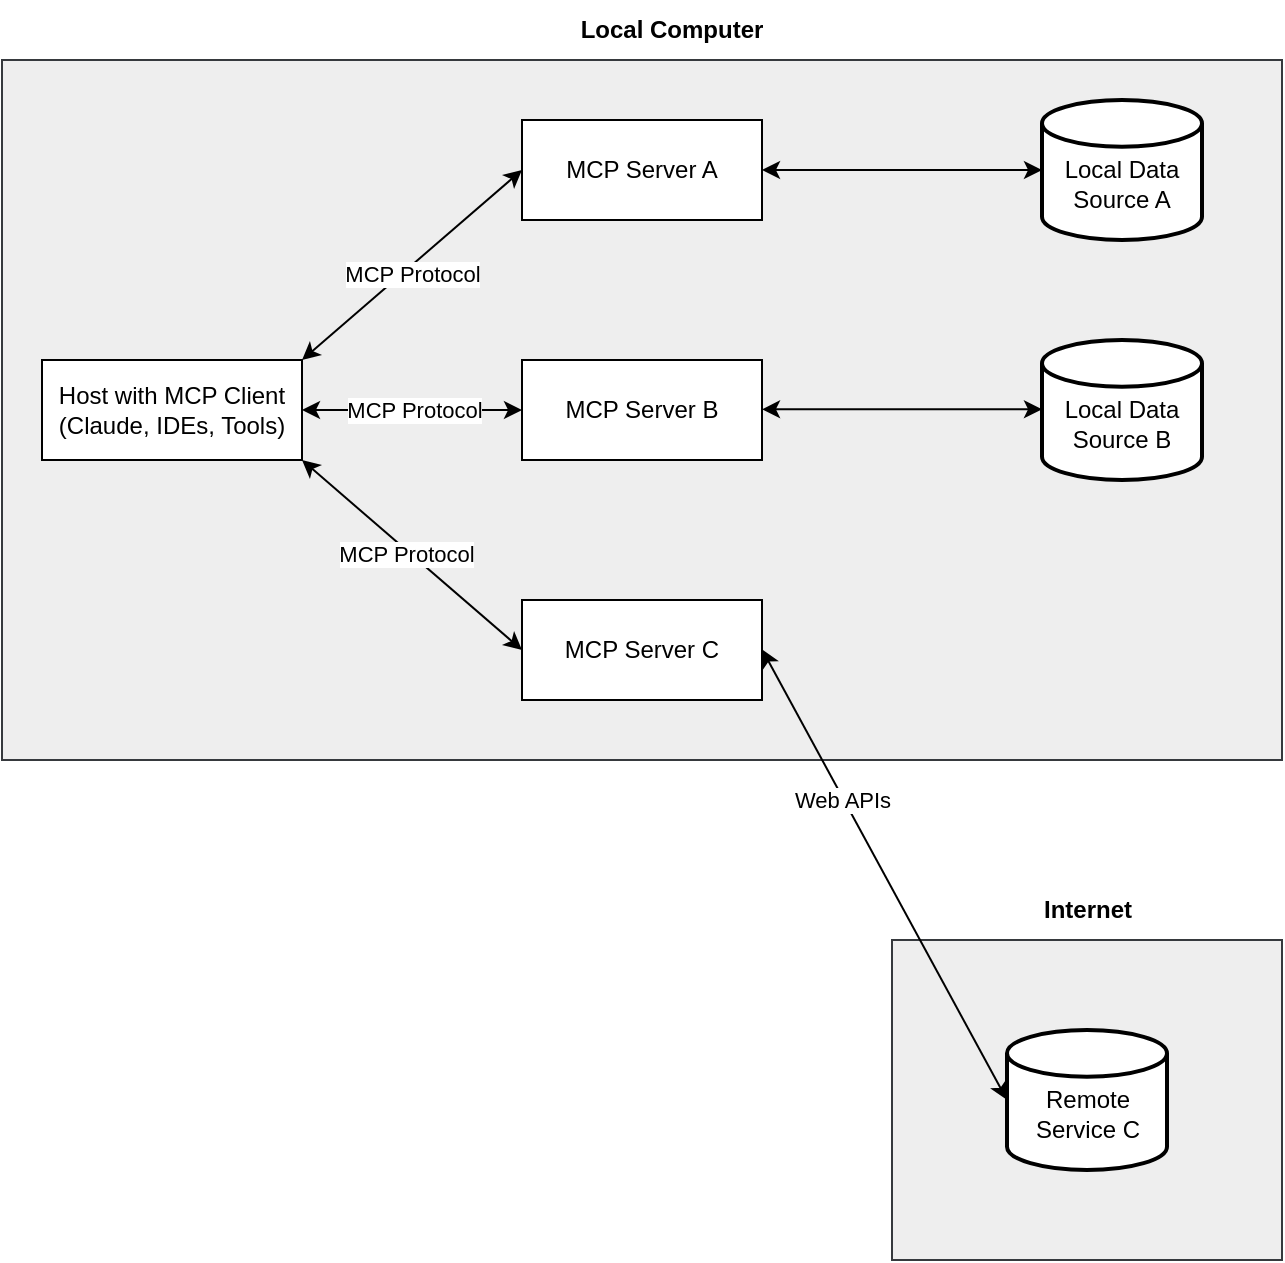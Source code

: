 <mxfile version="26.2.14" pages="2">
  <diagram name="Page-1" id="CwYuQARalTDv6eNAu96V">
    <mxGraphModel dx="2037" dy="1061" grid="1" gridSize="10" guides="1" tooltips="1" connect="1" arrows="1" fold="1" page="1" pageScale="1" pageWidth="850" pageHeight="1100" math="0" shadow="0">
      <root>
        <mxCell id="0" />
        <mxCell id="1" parent="0" />
        <mxCell id="bZ98sKLpUIklZAlVgXFt-26" value="" style="rounded=0;whiteSpace=wrap;html=1;fillColor=#eeeeee;strokeColor=#36393d;" vertex="1" parent="1">
          <mxGeometry x="535" y="610" width="195" height="160" as="geometry" />
        </mxCell>
        <mxCell id="bZ98sKLpUIklZAlVgXFt-22" value="" style="rounded=0;whiteSpace=wrap;html=1;fillColor=#eeeeee;strokeColor=#36393d;" vertex="1" parent="1">
          <mxGeometry x="90" y="170" width="640" height="350" as="geometry" />
        </mxCell>
        <mxCell id="bZ98sKLpUIklZAlVgXFt-1" value="Host with MCP Client (Claude, IDEs, Tools)" style="rounded=0;whiteSpace=wrap;html=1;" vertex="1" parent="1">
          <mxGeometry x="110" y="320" width="130" height="50" as="geometry" />
        </mxCell>
        <mxCell id="bZ98sKLpUIklZAlVgXFt-2" value="MCP Server A" style="rounded=0;whiteSpace=wrap;html=1;" vertex="1" parent="1">
          <mxGeometry x="350" y="200" width="120" height="50" as="geometry" />
        </mxCell>
        <mxCell id="bZ98sKLpUIklZAlVgXFt-3" value="MCP Server B" style="rounded=0;whiteSpace=wrap;html=1;" vertex="1" parent="1">
          <mxGeometry x="350" y="320" width="120" height="50" as="geometry" />
        </mxCell>
        <mxCell id="bZ98sKLpUIklZAlVgXFt-4" value="MCP Server C" style="rounded=0;whiteSpace=wrap;html=1;" vertex="1" parent="1">
          <mxGeometry x="350" y="440" width="120" height="50" as="geometry" />
        </mxCell>
        <mxCell id="bZ98sKLpUIklZAlVgXFt-5" value="" style="endArrow=classic;startArrow=classic;html=1;rounded=0;exitX=1;exitY=0;exitDx=0;exitDy=0;entryX=0;entryY=0.5;entryDx=0;entryDy=0;" edge="1" parent="1" source="bZ98sKLpUIklZAlVgXFt-1" target="bZ98sKLpUIklZAlVgXFt-2">
          <mxGeometry width="50" height="50" relative="1" as="geometry">
            <mxPoint x="300" y="280" as="sourcePoint" />
            <mxPoint x="290" y="260.857" as="targetPoint" />
            <Array as="points" />
          </mxGeometry>
        </mxCell>
        <mxCell id="bZ98sKLpUIklZAlVgXFt-10" value="MCP Protocol" style="edgeLabel;html=1;align=center;verticalAlign=middle;resizable=0;points=[];" vertex="1" connectable="0" parent="bZ98sKLpUIklZAlVgXFt-5">
          <mxGeometry x="-0.041" y="-3" relative="1" as="geometry">
            <mxPoint as="offset" />
          </mxGeometry>
        </mxCell>
        <mxCell id="bZ98sKLpUIklZAlVgXFt-8" value="" style="endArrow=classic;startArrow=classic;html=1;rounded=0;exitX=1;exitY=0.5;exitDx=0;exitDy=0;entryX=0;entryY=0.5;entryDx=0;entryDy=0;" edge="1" parent="1" source="bZ98sKLpUIklZAlVgXFt-1" target="bZ98sKLpUIklZAlVgXFt-3">
          <mxGeometry width="50" height="50" relative="1" as="geometry">
            <mxPoint x="250" y="355" as="sourcePoint" />
            <mxPoint x="360" y="235" as="targetPoint" />
            <Array as="points" />
          </mxGeometry>
        </mxCell>
        <mxCell id="bZ98sKLpUIklZAlVgXFt-11" value="MCP Protocol" style="edgeLabel;html=1;align=center;verticalAlign=middle;resizable=0;points=[];" vertex="1" connectable="0" parent="bZ98sKLpUIklZAlVgXFt-8">
          <mxGeometry x="0.018" y="-2" relative="1" as="geometry">
            <mxPoint y="-2" as="offset" />
          </mxGeometry>
        </mxCell>
        <mxCell id="bZ98sKLpUIklZAlVgXFt-9" value="" style="endArrow=classic;startArrow=classic;html=1;rounded=0;exitX=1;exitY=0.5;exitDx=0;exitDy=0;entryX=0;entryY=0.5;entryDx=0;entryDy=0;" edge="1" parent="1" target="bZ98sKLpUIklZAlVgXFt-4">
          <mxGeometry width="50" height="50" relative="1" as="geometry">
            <mxPoint x="240" y="370" as="sourcePoint" />
            <mxPoint x="350" y="370" as="targetPoint" />
            <Array as="points" />
          </mxGeometry>
        </mxCell>
        <mxCell id="bZ98sKLpUIklZAlVgXFt-12" value="MCP Protocol" style="edgeLabel;html=1;align=center;verticalAlign=middle;resizable=0;points=[];" vertex="1" connectable="0" parent="bZ98sKLpUIklZAlVgXFt-9">
          <mxGeometry x="-0.046" y="-2" relative="1" as="geometry">
            <mxPoint as="offset" />
          </mxGeometry>
        </mxCell>
        <mxCell id="bZ98sKLpUIklZAlVgXFt-13" value="&lt;br&gt;Local Data Source A" style="strokeWidth=2;html=1;shape=mxgraph.flowchart.database;whiteSpace=wrap;" vertex="1" parent="1">
          <mxGeometry x="610" y="190" width="80" height="70" as="geometry" />
        </mxCell>
        <mxCell id="bZ98sKLpUIklZAlVgXFt-17" value="&lt;br&gt;Local Data Source B" style="strokeWidth=2;html=1;shape=mxgraph.flowchart.database;whiteSpace=wrap;" vertex="1" parent="1">
          <mxGeometry x="610" y="310" width="80" height="70" as="geometry" />
        </mxCell>
        <mxCell id="bZ98sKLpUIklZAlVgXFt-18" value="&lt;br&gt;Remote Service C" style="strokeWidth=2;html=1;shape=mxgraph.flowchart.database;whiteSpace=wrap;" vertex="1" parent="1">
          <mxGeometry x="592.5" y="655" width="80" height="70" as="geometry" />
        </mxCell>
        <mxCell id="bZ98sKLpUIklZAlVgXFt-19" value="" style="endArrow=classic;startArrow=classic;html=1;rounded=0;exitX=1;exitY=0.5;exitDx=0;exitDy=0;entryX=0;entryY=0.5;entryDx=0;entryDy=0;entryPerimeter=0;" edge="1" parent="1" source="bZ98sKLpUIklZAlVgXFt-2" target="bZ98sKLpUIklZAlVgXFt-13">
          <mxGeometry width="50" height="50" relative="1" as="geometry">
            <mxPoint x="560" y="270" as="sourcePoint" />
            <mxPoint x="610" y="220" as="targetPoint" />
            <Array as="points">
              <mxPoint x="540" y="225" />
            </Array>
          </mxGeometry>
        </mxCell>
        <mxCell id="bZ98sKLpUIklZAlVgXFt-20" value="" style="endArrow=classic;startArrow=classic;html=1;rounded=0;exitX=1;exitY=0.5;exitDx=0;exitDy=0;entryX=0;entryY=0.5;entryDx=0;entryDy=0;entryPerimeter=0;" edge="1" parent="1">
          <mxGeometry width="50" height="50" relative="1" as="geometry">
            <mxPoint x="470" y="344.66" as="sourcePoint" />
            <mxPoint x="610" y="344.66" as="targetPoint" />
            <Array as="points">
              <mxPoint x="540" y="344.66" />
            </Array>
          </mxGeometry>
        </mxCell>
        <mxCell id="bZ98sKLpUIklZAlVgXFt-21" value="" style="endArrow=classic;startArrow=classic;html=1;rounded=0;exitX=1;exitY=0.5;exitDx=0;exitDy=0;entryX=0;entryY=0.5;entryDx=0;entryDy=0;entryPerimeter=0;" edge="1" parent="1" target="bZ98sKLpUIklZAlVgXFt-18">
          <mxGeometry width="50" height="50" relative="1" as="geometry">
            <mxPoint x="470" y="464.66" as="sourcePoint" />
            <mxPoint x="610" y="464.66" as="targetPoint" />
            <Array as="points" />
          </mxGeometry>
        </mxCell>
        <mxCell id="bZ98sKLpUIklZAlVgXFt-23" value="Web APIs" style="edgeLabel;html=1;align=center;verticalAlign=middle;resizable=0;points=[];" vertex="1" connectable="0" parent="bZ98sKLpUIklZAlVgXFt-21">
          <mxGeometry x="-0.199" y="2" relative="1" as="geometry">
            <mxPoint x="-11" y="-14" as="offset" />
          </mxGeometry>
        </mxCell>
        <mxCell id="bZ98sKLpUIklZAlVgXFt-24" value="&lt;b&gt;Local Computer&lt;/b&gt;" style="text;strokeColor=none;align=center;fillColor=none;html=1;verticalAlign=middle;whiteSpace=wrap;rounded=0;" vertex="1" parent="1">
          <mxGeometry x="355" y="140" width="140" height="30" as="geometry" />
        </mxCell>
        <mxCell id="bZ98sKLpUIklZAlVgXFt-27" value="&lt;b&gt;Internet&lt;/b&gt;" style="text;strokeColor=none;align=center;fillColor=none;html=1;verticalAlign=middle;whiteSpace=wrap;rounded=0;" vertex="1" parent="1">
          <mxGeometry x="562.5" y="580" width="140" height="30" as="geometry" />
        </mxCell>
      </root>
    </mxGraphModel>
  </diagram>
  <diagram id="HHPAUSFJA00_tIVBCLux" name="Page-2">
    <mxGraphModel dx="1188" dy="619" grid="1" gridSize="10" guides="1" tooltips="1" connect="1" arrows="1" fold="1" page="1" pageScale="1" pageWidth="850" pageHeight="1100" math="0" shadow="0">
      <root>
        <mxCell id="0" />
        <mxCell id="1" parent="0" />
        <mxCell id="7-DRv9SmUTHGnU6In5bt-1" value="" style="rounded=0;whiteSpace=wrap;html=1;fillColor=#eeeeee;strokeColor=#36393d;" vertex="1" parent="1">
          <mxGeometry x="90" y="170" width="180" height="240" as="geometry" />
        </mxCell>
        <mxCell id="7-DRv9SmUTHGnU6In5bt-2" value="&lt;b&gt;Agent A&lt;/b&gt;&lt;div&gt;&lt;b&gt;(MCP Host)&lt;/b&gt;&lt;/div&gt;" style="text;strokeColor=none;align=center;fillColor=none;html=1;verticalAlign=middle;whiteSpace=wrap;rounded=0;" vertex="1" parent="1">
          <mxGeometry x="120" y="180" width="120" height="30" as="geometry" />
        </mxCell>
        <mxCell id="7-DRv9SmUTHGnU6In5bt-3" value="MCP Client" style="rounded=1;whiteSpace=wrap;html=1;fillColor=#dae8fc;strokeColor=#6c8ebf;" vertex="1" parent="1">
          <mxGeometry x="230" y="240" width="100" height="40" as="geometry" />
        </mxCell>
        <mxCell id="7-DRv9SmUTHGnU6In5bt-9" value="MCP Client" style="rounded=1;whiteSpace=wrap;html=1;fillColor=#dae8fc;strokeColor=#6c8ebf;" vertex="1" parent="1">
          <mxGeometry x="230" y="340" width="100" height="40" as="geometry" />
        </mxCell>
        <mxCell id="7-DRv9SmUTHGnU6In5bt-10" value="MCP Client" style="rounded=1;whiteSpace=wrap;html=1;fillColor=#dae8fc;strokeColor=#6c8ebf;" vertex="1" parent="1">
          <mxGeometry x="230" y="290" width="100" height="40" as="geometry" />
        </mxCell>
        <mxCell id="4nFs8JlrylZUHnkrLmY5-1" value="&lt;b&gt;MCP Server A&lt;/b&gt;" style="rounded=0;whiteSpace=wrap;html=1;fillColor=#eeeeee;strokeColor=#36393d;" vertex="1" parent="1">
          <mxGeometry x="450" y="160" width="120" height="60" as="geometry" />
        </mxCell>
        <mxCell id="4nFs8JlrylZUHnkrLmY5-2" value="" style="curved=1;endArrow=classic;html=1;rounded=0;exitX=1;exitY=0.5;exitDx=0;exitDy=0;" edge="1" parent="1" source="7-DRv9SmUTHGnU6In5bt-3">
          <mxGeometry width="50" height="50" relative="1" as="geometry">
            <mxPoint x="400" y="240" as="sourcePoint" />
            <mxPoint x="450" y="190" as="targetPoint" />
            <Array as="points">
              <mxPoint x="360" y="210" />
            </Array>
          </mxGeometry>
        </mxCell>
        <mxCell id="4nFs8JlrylZUHnkrLmY5-3" value="MCP Protocol" style="edgeLabel;html=1;align=center;verticalAlign=middle;resizable=0;points=[];" vertex="1" connectable="0" parent="4nFs8JlrylZUHnkrLmY5-2">
          <mxGeometry x="-0.007" y="-14" relative="1" as="geometry">
            <mxPoint as="offset" />
          </mxGeometry>
        </mxCell>
        <mxCell id="IlSN5gRmGEGN3zsmKvGK-3" value="" style="endArrow=classic;startArrow=classic;html=1;rounded=0;exitX=1;exitY=0.5;exitDx=0;exitDy=0;" edge="1" parent="1" source="IlSN5gRmGEGN3zsmKvGK-1">
          <mxGeometry width="50" height="50" relative="1" as="geometry">
            <mxPoint x="620" y="230" as="sourcePoint" />
            <mxPoint x="660" y="190" as="targetPoint" />
          </mxGeometry>
        </mxCell>
        <mxCell id="IlSN5gRmGEGN3zsmKvGK-5" value="" style="endArrow=classic;startArrow=classic;html=1;rounded=0;exitX=1;exitY=0.5;exitDx=0;exitDy=0;entryX=0.008;entryY=0.424;entryDx=0;entryDy=0;entryPerimeter=0;" edge="1" parent="1" source="4nFs8JlrylZUHnkrLmY5-1" target="IlSN5gRmGEGN3zsmKvGK-1">
          <mxGeometry width="50" height="50" relative="1" as="geometry">
            <mxPoint x="570" y="190" as="sourcePoint" />
            <mxPoint x="660" y="187" as="targetPoint" />
          </mxGeometry>
        </mxCell>
        <mxCell id="IlSN5gRmGEGN3zsmKvGK-1" value="&lt;br&gt;&lt;b&gt;Local Data Source A&lt;/b&gt;" style="strokeWidth=2;html=1;shape=mxgraph.flowchart.database;whiteSpace=wrap;fillColor=#eeeeee;strokeColor=#36393d;" vertex="1" parent="1">
          <mxGeometry x="659" y="160" width="80" height="70" as="geometry" />
        </mxCell>
        <mxCell id="IlSN5gRmGEGN3zsmKvGK-6" value="&lt;b&gt;MCP Server B&lt;/b&gt;" style="rounded=0;whiteSpace=wrap;html=1;fillColor=#eeeeee;strokeColor=#36393d;" vertex="1" parent="1">
          <mxGeometry x="450" y="280" width="120" height="60" as="geometry" />
        </mxCell>
        <mxCell id="IlSN5gRmGEGN3zsmKvGK-8" value="" style="endArrow=classic;startArrow=classic;html=1;rounded=0;exitX=1;exitY=0.5;exitDx=0;exitDy=0;" edge="1" parent="1" source="IlSN5gRmGEGN3zsmKvGK-10">
          <mxGeometry width="50" height="50" relative="1" as="geometry">
            <mxPoint x="620" y="340" as="sourcePoint" />
            <mxPoint x="660" y="300" as="targetPoint" />
          </mxGeometry>
        </mxCell>
        <mxCell id="IlSN5gRmGEGN3zsmKvGK-9" value="" style="endArrow=classic;startArrow=classic;html=1;rounded=0;exitX=1;exitY=0.5;exitDx=0;exitDy=0;entryX=0.008;entryY=0.424;entryDx=0;entryDy=0;entryPerimeter=0;" edge="1" parent="1" source="IlSN5gRmGEGN3zsmKvGK-6" target="IlSN5gRmGEGN3zsmKvGK-10">
          <mxGeometry width="50" height="50" relative="1" as="geometry">
            <mxPoint x="570" y="300" as="sourcePoint" />
            <mxPoint x="660" y="297" as="targetPoint" />
          </mxGeometry>
        </mxCell>
        <mxCell id="IlSN5gRmGEGN3zsmKvGK-10" value="&lt;br&gt;&lt;b&gt;Local Data Source B&lt;/b&gt;" style="strokeWidth=2;html=1;shape=mxgraph.flowchart.database;whiteSpace=wrap;fillColor=#eeeeee;strokeColor=#36393d;" vertex="1" parent="1">
          <mxGeometry x="659" y="280" width="80" height="70" as="geometry" />
        </mxCell>
        <mxCell id="IlSN5gRmGEGN3zsmKvGK-11" value="&lt;b&gt;MCP Server A&lt;/b&gt;" style="rounded=0;whiteSpace=wrap;html=1;fillColor=#eeeeee;strokeColor=#36393d;" vertex="1" parent="1">
          <mxGeometry x="450" y="400" width="120" height="60" as="geometry" />
        </mxCell>
        <mxCell id="IlSN5gRmGEGN3zsmKvGK-13" value="" style="endArrow=classic;startArrow=classic;html=1;rounded=0;exitX=1;exitY=0.5;exitDx=0;exitDy=0;" edge="1" parent="1" source="IlSN5gRmGEGN3zsmKvGK-15">
          <mxGeometry width="50" height="50" relative="1" as="geometry">
            <mxPoint x="620" y="470" as="sourcePoint" />
            <mxPoint x="660" y="430" as="targetPoint" />
          </mxGeometry>
        </mxCell>
        <mxCell id="IlSN5gRmGEGN3zsmKvGK-14" value="" style="endArrow=classic;startArrow=classic;html=1;rounded=0;exitX=1;exitY=0.5;exitDx=0;exitDy=0;entryX=0.008;entryY=0.424;entryDx=0;entryDy=0;entryPerimeter=0;" edge="1" parent="1" source="IlSN5gRmGEGN3zsmKvGK-11" target="IlSN5gRmGEGN3zsmKvGK-15">
          <mxGeometry width="50" height="50" relative="1" as="geometry">
            <mxPoint x="570" y="430" as="sourcePoint" />
            <mxPoint x="660" y="427" as="targetPoint" />
          </mxGeometry>
        </mxCell>
        <mxCell id="IlSN5gRmGEGN3zsmKvGK-21" value="Web APIs" style="edgeLabel;html=1;align=center;verticalAlign=middle;resizable=0;points=[];" vertex="1" connectable="0" parent="IlSN5gRmGEGN3zsmKvGK-14">
          <mxGeometry x="-0.059" y="-2" relative="1" as="geometry">
            <mxPoint y="-2" as="offset" />
          </mxGeometry>
        </mxCell>
        <mxCell id="IlSN5gRmGEGN3zsmKvGK-15" value="&lt;br&gt;Remote Service" style="strokeWidth=2;html=1;shape=mxgraph.flowchart.database;whiteSpace=wrap;fillColor=#eeeeee;strokeColor=#36393d;" vertex="1" parent="1">
          <mxGeometry x="659" y="400" width="80" height="70" as="geometry" />
        </mxCell>
        <mxCell id="IlSN5gRmGEGN3zsmKvGK-16" value="" style="endArrow=classic;startArrow=classic;html=1;rounded=0;exitX=1;exitY=0.5;exitDx=0;exitDy=0;entryX=0;entryY=0.5;entryDx=0;entryDy=0;" edge="1" parent="1" target="IlSN5gRmGEGN3zsmKvGK-6">
          <mxGeometry width="50" height="50" relative="1" as="geometry">
            <mxPoint x="330" y="309.58" as="sourcePoint" />
            <mxPoint x="420" y="309.58" as="targetPoint" />
          </mxGeometry>
        </mxCell>
        <mxCell id="IlSN5gRmGEGN3zsmKvGK-7" value="MCP Protocol" style="edgeLabel;html=1;align=center;verticalAlign=middle;resizable=0;points=[];" vertex="1" connectable="0" parent="1">
          <mxGeometry x="390.0" y="309.996" as="geometry" />
        </mxCell>
        <mxCell id="IlSN5gRmGEGN3zsmKvGK-19" value="" style="curved=1;endArrow=classic;html=1;rounded=0;exitX=1;exitY=0.5;exitDx=0;exitDy=0;entryX=0;entryY=0.5;entryDx=0;entryDy=0;" edge="1" parent="1" source="7-DRv9SmUTHGnU6In5bt-9" target="IlSN5gRmGEGN3zsmKvGK-11">
          <mxGeometry width="50" height="50" relative="1" as="geometry">
            <mxPoint x="340" y="410" as="sourcePoint" />
            <mxPoint x="460" y="340" as="targetPoint" />
            <Array as="points">
              <mxPoint x="340" y="420" />
            </Array>
          </mxGeometry>
        </mxCell>
        <mxCell id="IlSN5gRmGEGN3zsmKvGK-20" value="MCP Protocol" style="edgeLabel;html=1;align=center;verticalAlign=middle;resizable=0;points=[];" vertex="1" connectable="0" parent="IlSN5gRmGEGN3zsmKvGK-19">
          <mxGeometry x="-0.007" y="-14" relative="1" as="geometry">
            <mxPoint x="17" y="-26" as="offset" />
          </mxGeometry>
        </mxCell>
        <mxCell id="aEtm1Ni_BbgxueOskpLN-1" value="" style="rounded=0;whiteSpace=wrap;html=1;fillColor=#eeeeee;strokeColor=#36393d;" vertex="1" parent="1">
          <mxGeometry x="90" y="650" width="180" height="240" as="geometry" />
        </mxCell>
        <mxCell id="aEtm1Ni_BbgxueOskpLN-2" value="&lt;b&gt;Agent B&lt;/b&gt;&lt;div&gt;&lt;b&gt;(MCP Host)&lt;/b&gt;&lt;/div&gt;" style="text;strokeColor=none;align=center;fillColor=none;html=1;verticalAlign=middle;whiteSpace=wrap;rounded=0;" vertex="1" parent="1">
          <mxGeometry x="120" y="660" width="120" height="30" as="geometry" />
        </mxCell>
        <mxCell id="aEtm1Ni_BbgxueOskpLN-3" value="MCP Client" style="rounded=1;whiteSpace=wrap;html=1;fillColor=#dae8fc;strokeColor=#6c8ebf;" vertex="1" parent="1">
          <mxGeometry x="230" y="720" width="100" height="40" as="geometry" />
        </mxCell>
        <mxCell id="aEtm1Ni_BbgxueOskpLN-4" value="MCP Client" style="rounded=1;whiteSpace=wrap;html=1;fillColor=#dae8fc;strokeColor=#6c8ebf;" vertex="1" parent="1">
          <mxGeometry x="230" y="820" width="100" height="40" as="geometry" />
        </mxCell>
        <mxCell id="aEtm1Ni_BbgxueOskpLN-6" value="&lt;b&gt;MCP Server Y&lt;/b&gt;" style="rounded=0;whiteSpace=wrap;html=1;fillColor=#eeeeee;strokeColor=#36393d;" vertex="1" parent="1">
          <mxGeometry x="450" y="640" width="120" height="60" as="geometry" />
        </mxCell>
        <mxCell id="aEtm1Ni_BbgxueOskpLN-7" value="" style="curved=1;endArrow=classic;html=1;rounded=0;exitX=1;exitY=0.5;exitDx=0;exitDy=0;" edge="1" parent="1" source="aEtm1Ni_BbgxueOskpLN-3">
          <mxGeometry width="50" height="50" relative="1" as="geometry">
            <mxPoint x="400" y="720" as="sourcePoint" />
            <mxPoint x="450" y="670" as="targetPoint" />
            <Array as="points">
              <mxPoint x="360" y="690" />
            </Array>
          </mxGeometry>
        </mxCell>
        <mxCell id="aEtm1Ni_BbgxueOskpLN-8" value="MCP Protocol" style="edgeLabel;html=1;align=center;verticalAlign=middle;resizable=0;points=[];" vertex="1" connectable="0" parent="aEtm1Ni_BbgxueOskpLN-7">
          <mxGeometry x="-0.007" y="-14" relative="1" as="geometry">
            <mxPoint as="offset" />
          </mxGeometry>
        </mxCell>
        <mxCell id="aEtm1Ni_BbgxueOskpLN-9" value="" style="endArrow=classic;startArrow=classic;html=1;rounded=0;exitX=1;exitY=0.5;exitDx=0;exitDy=0;" edge="1" parent="1" source="aEtm1Ni_BbgxueOskpLN-11">
          <mxGeometry width="50" height="50" relative="1" as="geometry">
            <mxPoint x="620" y="710" as="sourcePoint" />
            <mxPoint x="660" y="670" as="targetPoint" />
          </mxGeometry>
        </mxCell>
        <mxCell id="aEtm1Ni_BbgxueOskpLN-10" value="" style="endArrow=classic;startArrow=classic;html=1;rounded=0;exitX=1;exitY=0.5;exitDx=0;exitDy=0;entryX=0.008;entryY=0.424;entryDx=0;entryDy=0;entryPerimeter=0;" edge="1" parent="1" source="aEtm1Ni_BbgxueOskpLN-6" target="aEtm1Ni_BbgxueOskpLN-11">
          <mxGeometry width="50" height="50" relative="1" as="geometry">
            <mxPoint x="570" y="670" as="sourcePoint" />
            <mxPoint x="660" y="667" as="targetPoint" />
          </mxGeometry>
        </mxCell>
        <mxCell id="aEtm1Ni_BbgxueOskpLN-11" value="&lt;br&gt;&lt;b&gt;Local Data Source A&lt;/b&gt;" style="strokeWidth=2;html=1;shape=mxgraph.flowchart.database;whiteSpace=wrap;fillColor=#eeeeee;strokeColor=#36393d;" vertex="1" parent="1">
          <mxGeometry x="659" y="640" width="80" height="70" as="geometry" />
        </mxCell>
        <mxCell id="aEtm1Ni_BbgxueOskpLN-16" value="&lt;b&gt;MCP Server Z&lt;/b&gt;" style="rounded=0;whiteSpace=wrap;html=1;fillColor=#eeeeee;strokeColor=#36393d;" vertex="1" parent="1">
          <mxGeometry x="450" y="880" width="120" height="60" as="geometry" />
        </mxCell>
        <mxCell id="aEtm1Ni_BbgxueOskpLN-17" value="" style="endArrow=classic;startArrow=classic;html=1;rounded=0;exitX=1;exitY=0.5;exitDx=0;exitDy=0;" edge="1" parent="1" source="aEtm1Ni_BbgxueOskpLN-20">
          <mxGeometry width="50" height="50" relative="1" as="geometry">
            <mxPoint x="620" y="950" as="sourcePoint" />
            <mxPoint x="660" y="910" as="targetPoint" />
          </mxGeometry>
        </mxCell>
        <mxCell id="aEtm1Ni_BbgxueOskpLN-18" value="" style="endArrow=classic;startArrow=classic;html=1;rounded=0;exitX=1;exitY=0.5;exitDx=0;exitDy=0;entryX=0.008;entryY=0.424;entryDx=0;entryDy=0;entryPerimeter=0;" edge="1" parent="1" source="aEtm1Ni_BbgxueOskpLN-16" target="aEtm1Ni_BbgxueOskpLN-20">
          <mxGeometry width="50" height="50" relative="1" as="geometry">
            <mxPoint x="570" y="910" as="sourcePoint" />
            <mxPoint x="660" y="907" as="targetPoint" />
          </mxGeometry>
        </mxCell>
        <mxCell id="aEtm1Ni_BbgxueOskpLN-19" value="Web APIs" style="edgeLabel;html=1;align=center;verticalAlign=middle;resizable=0;points=[];" vertex="1" connectable="0" parent="aEtm1Ni_BbgxueOskpLN-18">
          <mxGeometry x="-0.059" y="-2" relative="1" as="geometry">
            <mxPoint y="-2" as="offset" />
          </mxGeometry>
        </mxCell>
        <mxCell id="aEtm1Ni_BbgxueOskpLN-20" value="&lt;br&gt;Remote Service" style="strokeWidth=2;html=1;shape=mxgraph.flowchart.database;whiteSpace=wrap;fillColor=#eeeeee;strokeColor=#36393d;" vertex="1" parent="1">
          <mxGeometry x="659" y="880" width="80" height="70" as="geometry" />
        </mxCell>
        <mxCell id="aEtm1Ni_BbgxueOskpLN-23" value="" style="curved=1;endArrow=classic;html=1;rounded=0;exitX=1;exitY=0.5;exitDx=0;exitDy=0;entryX=0;entryY=0.5;entryDx=0;entryDy=0;" edge="1" parent="1" source="aEtm1Ni_BbgxueOskpLN-4" target="aEtm1Ni_BbgxueOskpLN-16">
          <mxGeometry width="50" height="50" relative="1" as="geometry">
            <mxPoint x="340" y="890" as="sourcePoint" />
            <mxPoint x="460" y="820" as="targetPoint" />
            <Array as="points">
              <mxPoint x="340" y="900" />
            </Array>
          </mxGeometry>
        </mxCell>
        <mxCell id="aEtm1Ni_BbgxueOskpLN-24" value="MCP Protocol" style="edgeLabel;html=1;align=center;verticalAlign=middle;resizable=0;points=[];" vertex="1" connectable="0" parent="aEtm1Ni_BbgxueOskpLN-23">
          <mxGeometry x="-0.007" y="-14" relative="1" as="geometry">
            <mxPoint x="17" y="-26" as="offset" />
          </mxGeometry>
        </mxCell>
        <mxCell id="aEtm1Ni_BbgxueOskpLN-25" value="" style="rounded=0;whiteSpace=wrap;html=1;fillColor=#fff2cc;strokeColor=#d6b656;" vertex="1" parent="1">
          <mxGeometry x="90" y="440" width="180" height="180" as="geometry" />
        </mxCell>
        <mxCell id="aEtm1Ni_BbgxueOskpLN-27" value="" style="curved=1;endArrow=classic;html=1;rounded=0;exitX=0.25;exitY=0;exitDx=0;exitDy=0;" edge="1" parent="1" source="aEtm1Ni_BbgxueOskpLN-1">
          <mxGeometry width="50" height="50" relative="1" as="geometry">
            <mxPoint x="40" y="480" as="sourcePoint" />
            <mxPoint x="160" y="410" as="targetPoint" />
            <Array as="points">
              <mxPoint x="60" y="510" />
            </Array>
          </mxGeometry>
        </mxCell>
        <mxCell id="aEtm1Ni_BbgxueOskpLN-33" value="" style="curved=1;endArrow=classic;html=1;rounded=0;exitX=0.75;exitY=0;exitDx=0;exitDy=0;entryX=0.667;entryY=1;entryDx=0;entryDy=0;entryPerimeter=0;" edge="1" parent="1">
          <mxGeometry width="50" height="50" relative="1" as="geometry">
            <mxPoint x="200.0" y="410" as="sourcePoint" />
            <mxPoint x="214.94" y="650" as="targetPoint" />
            <Array as="points">
              <mxPoint x="299.94" y="540" />
            </Array>
          </mxGeometry>
        </mxCell>
        <mxCell id="aEtm1Ni_BbgxueOskpLN-34" value="&lt;b&gt;&lt;font style=&quot;font-size: 24px;&quot;&gt;...&lt;/font&gt;&lt;/b&gt;" style="text;strokeColor=none;align=center;fillColor=none;html=1;verticalAlign=middle;whiteSpace=wrap;rounded=0;" vertex="1" parent="1">
          <mxGeometry x="450" y="770" width="120" height="30" as="geometry" />
        </mxCell>
        <mxCell id="aEtm1Ni_BbgxueOskpLN-35" value="&lt;b&gt;A2A&lt;/b&gt;&lt;div&gt;&lt;b&gt;Protocol&lt;/b&gt;&lt;/div&gt;" style="text;strokeColor=none;align=center;fillColor=none;html=1;verticalAlign=middle;whiteSpace=wrap;rounded=0;" vertex="1" parent="1">
          <mxGeometry x="130" y="525" width="120" height="30" as="geometry" />
        </mxCell>
      </root>
    </mxGraphModel>
  </diagram>
</mxfile>
